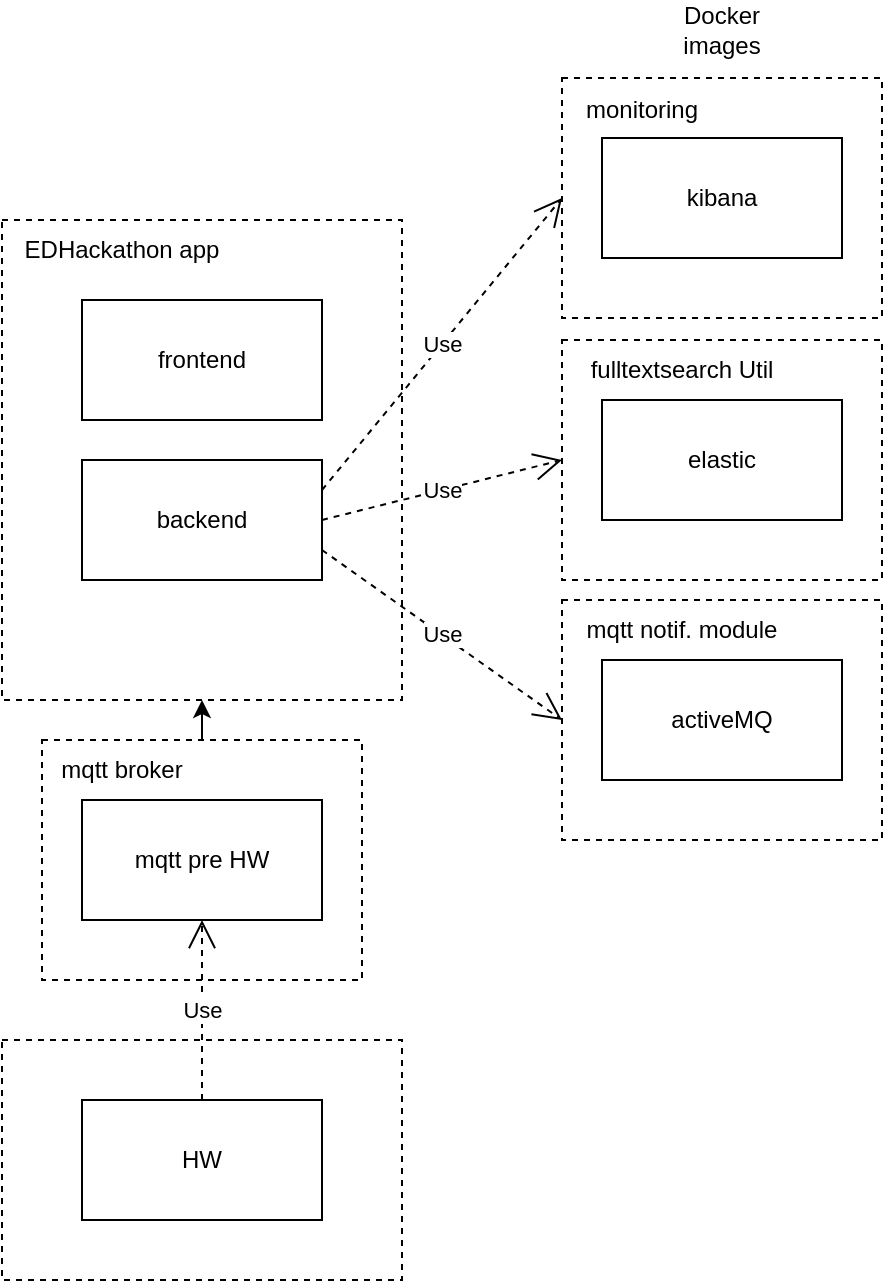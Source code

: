 <mxfile version="20.6.0" type="device"><diagram id="wn1zwJEcxsw4ogLlbIXn" name="Page-2"><mxGraphModel dx="1038" dy="547" grid="1" gridSize="10" guides="1" tooltips="1" connect="1" arrows="1" fold="1" page="1" pageScale="1" pageWidth="827" pageHeight="1169" math="0" shadow="0"><root><mxCell id="0"/><mxCell id="1" parent="0"/><mxCell id="R7KXZxzCd638QpMrgKqj-2" value="backend" style="rounded=0;whiteSpace=wrap;html=1;" vertex="1" parent="1"><mxGeometry x="320" y="240" width="120" height="60" as="geometry"/></mxCell><mxCell id="R7KXZxzCd638QpMrgKqj-3" value="frontend" style="rounded=0;whiteSpace=wrap;html=1;" vertex="1" parent="1"><mxGeometry x="320" y="160" width="120" height="60" as="geometry"/></mxCell><mxCell id="R7KXZxzCd638QpMrgKqj-4" value="" style="rounded=0;whiteSpace=wrap;html=1;fillColor=none;dashed=1;" vertex="1" parent="1"><mxGeometry x="280" y="120" width="200" height="240" as="geometry"/></mxCell><mxCell id="R7KXZxzCd638QpMrgKqj-5" value="EDHackathon app" style="text;html=1;strokeColor=none;fillColor=none;align=center;verticalAlign=middle;whiteSpace=wrap;rounded=0;dashed=1;" vertex="1" parent="1"><mxGeometry x="290" y="120" width="100" height="30" as="geometry"/></mxCell><mxCell id="R7KXZxzCd638QpMrgKqj-6" value="" style="rounded=0;whiteSpace=wrap;html=1;dashed=1;fillColor=none;" vertex="1" parent="1"><mxGeometry x="560" y="49" width="160" height="120" as="geometry"/></mxCell><mxCell id="R7KXZxzCd638QpMrgKqj-7" value="kibana" style="rounded=0;whiteSpace=wrap;html=1;fillColor=default;" vertex="1" parent="1"><mxGeometry x="580" y="79" width="120" height="60" as="geometry"/></mxCell><mxCell id="R7KXZxzCd638QpMrgKqj-8" value="monitoring" style="text;html=1;strokeColor=none;fillColor=none;align=center;verticalAlign=middle;whiteSpace=wrap;rounded=0;dashed=1;" vertex="1" parent="1"><mxGeometry x="550" y="50" width="100" height="30" as="geometry"/></mxCell><mxCell id="R7KXZxzCd638QpMrgKqj-9" value="" style="rounded=0;whiteSpace=wrap;html=1;dashed=1;fillColor=none;" vertex="1" parent="1"><mxGeometry x="560" y="180" width="160" height="120" as="geometry"/></mxCell><mxCell id="R7KXZxzCd638QpMrgKqj-10" value="elastic" style="rounded=0;whiteSpace=wrap;html=1;fillColor=default;" vertex="1" parent="1"><mxGeometry x="580" y="210" width="120" height="60" as="geometry"/></mxCell><mxCell id="R7KXZxzCd638QpMrgKqj-12" value="" style="rounded=0;whiteSpace=wrap;html=1;dashed=1;fillColor=none;" vertex="1" parent="1"><mxGeometry x="560" y="310" width="160" height="120" as="geometry"/></mxCell><mxCell id="R7KXZxzCd638QpMrgKqj-13" value="activeMQ" style="rounded=0;whiteSpace=wrap;html=1;fillColor=default;" vertex="1" parent="1"><mxGeometry x="580" y="340" width="120" height="60" as="geometry"/></mxCell><mxCell id="R7KXZxzCd638QpMrgKqj-14" value="fulltextsearch Util" style="text;html=1;strokeColor=none;fillColor=none;align=center;verticalAlign=middle;whiteSpace=wrap;rounded=0;" vertex="1" parent="1"><mxGeometry x="570" y="180" width="100" height="30" as="geometry"/></mxCell><mxCell id="R7KXZxzCd638QpMrgKqj-15" value="mqtt notif. module" style="text;html=1;strokeColor=none;fillColor=none;align=center;verticalAlign=middle;whiteSpace=wrap;rounded=0;" vertex="1" parent="1"><mxGeometry x="570" y="310" width="100" height="30" as="geometry"/></mxCell><mxCell id="R7KXZxzCd638QpMrgKqj-18" value="Docker images" style="text;html=1;strokeColor=none;fillColor=none;align=center;verticalAlign=middle;whiteSpace=wrap;rounded=0;" vertex="1" parent="1"><mxGeometry x="610" y="10" width="60" height="30" as="geometry"/></mxCell><mxCell id="R7KXZxzCd638QpMrgKqj-21" value="" style="rounded=0;whiteSpace=wrap;html=1;fillColor=none;dashed=1;" vertex="1" parent="1"><mxGeometry x="280" y="530" width="200" height="120" as="geometry"/></mxCell><mxCell id="R7KXZxzCd638QpMrgKqj-22" value="HW" style="rounded=0;whiteSpace=wrap;html=1;fillColor=default;" vertex="1" parent="1"><mxGeometry x="320" y="560" width="120" height="60" as="geometry"/></mxCell><mxCell id="R7KXZxzCd638QpMrgKqj-26" value="backend" style="rounded=0;whiteSpace=wrap;html=1;fillColor=default;" vertex="1" parent="1"><mxGeometry x="320" y="240" width="120" height="60" as="geometry"/></mxCell><mxCell id="R7KXZxzCd638QpMrgKqj-27" value="frontend" style="rounded=0;whiteSpace=wrap;html=1;fillColor=default;" vertex="1" parent="1"><mxGeometry x="320" y="160" width="120" height="60" as="geometry"/></mxCell><mxCell id="R7KXZxzCd638QpMrgKqj-28" value="Use" style="endArrow=open;endSize=12;dashed=1;html=1;rounded=0;entryX=0;entryY=0.5;entryDx=0;entryDy=0;exitX=1;exitY=0.75;exitDx=0;exitDy=0;" edge="1" parent="1" source="R7KXZxzCd638QpMrgKqj-26" target="R7KXZxzCd638QpMrgKqj-12"><mxGeometry width="160" relative="1" as="geometry"><mxPoint x="330" y="270" as="sourcePoint"/><mxPoint x="490" y="270" as="targetPoint"/></mxGeometry></mxCell><mxCell id="R7KXZxzCd638QpMrgKqj-30" value="Use" style="endArrow=open;endSize=12;dashed=1;html=1;rounded=0;entryX=0;entryY=0.5;entryDx=0;entryDy=0;exitX=1;exitY=0.5;exitDx=0;exitDy=0;" edge="1" parent="1" source="R7KXZxzCd638QpMrgKqj-26" target="R7KXZxzCd638QpMrgKqj-9"><mxGeometry width="160" relative="1" as="geometry"><mxPoint x="330" y="270" as="sourcePoint"/><mxPoint x="490" y="270" as="targetPoint"/></mxGeometry></mxCell><mxCell id="R7KXZxzCd638QpMrgKqj-31" value="Use" style="endArrow=open;endSize=12;dashed=1;html=1;rounded=0;entryX=0;entryY=0.5;entryDx=0;entryDy=0;exitX=1;exitY=0.25;exitDx=0;exitDy=0;" edge="1" parent="1" source="R7KXZxzCd638QpMrgKqj-26" target="R7KXZxzCd638QpMrgKqj-6"><mxGeometry width="160" relative="1" as="geometry"><mxPoint x="330" y="270" as="sourcePoint"/><mxPoint x="490" y="270" as="targetPoint"/></mxGeometry></mxCell><mxCell id="R7KXZxzCd638QpMrgKqj-39" value="" style="edgeStyle=orthogonalEdgeStyle;rounded=0;orthogonalLoop=1;jettySize=auto;html=1;" edge="1" parent="1" source="R7KXZxzCd638QpMrgKqj-32"><mxGeometry relative="1" as="geometry"><mxPoint x="380" y="360" as="targetPoint"/></mxGeometry></mxCell><mxCell id="R7KXZxzCd638QpMrgKqj-32" value="" style="rounded=0;whiteSpace=wrap;html=1;dashed=1;fillColor=none;" vertex="1" parent="1"><mxGeometry x="300" y="380" width="160" height="120" as="geometry"/></mxCell><mxCell id="R7KXZxzCd638QpMrgKqj-33" value="mqtt pre HW" style="rounded=0;whiteSpace=wrap;html=1;fillColor=default;" vertex="1" parent="1"><mxGeometry x="320" y="410" width="120" height="60" as="geometry"/></mxCell><mxCell id="R7KXZxzCd638QpMrgKqj-34" value="mqtt broker" style="text;html=1;strokeColor=none;fillColor=none;align=center;verticalAlign=middle;whiteSpace=wrap;rounded=0;" vertex="1" parent="1"><mxGeometry x="290" y="380" width="100" height="30" as="geometry"/></mxCell><mxCell id="R7KXZxzCd638QpMrgKqj-35" value="Use" style="endArrow=open;endSize=12;dashed=1;html=1;rounded=0;exitX=0.5;exitY=0;exitDx=0;exitDy=0;entryX=0.5;entryY=1;entryDx=0;entryDy=0;" edge="1" parent="1" source="R7KXZxzCd638QpMrgKqj-22" target="R7KXZxzCd638QpMrgKqj-33"><mxGeometry width="160" relative="1" as="geometry"><mxPoint x="390" y="270" as="sourcePoint"/><mxPoint x="310" y="460" as="targetPoint"/></mxGeometry></mxCell></root></mxGraphModel></diagram></mxfile>